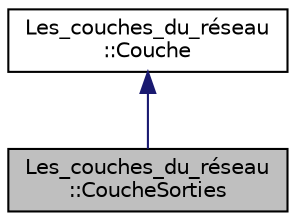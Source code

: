 digraph "Les_couches_du_réseau::CoucheSorties"
{
 // LATEX_PDF_SIZE
  edge [fontname="Helvetica",fontsize="10",labelfontname="Helvetica",labelfontsize="10"];
  node [fontname="Helvetica",fontsize="10",shape=record];
  Node1 [label="Les_couches_du_réseau\l::CoucheSorties",height=0.2,width=0.4,color="black", fillcolor="grey75", style="filled", fontcolor="black",tooltip=" "];
  Node2 -> Node1 [dir="back",color="midnightblue",fontsize="10",style="solid"];
  Node2 [label="Les_couches_du_réseau\l::Couche",height=0.2,width=0.4,color="black", fillcolor="white", style="filled",URL="$class_les__couches__du__r_xC3_xA9seau_1_1_couche.html",tooltip="Classe représentant une couche."];
}

